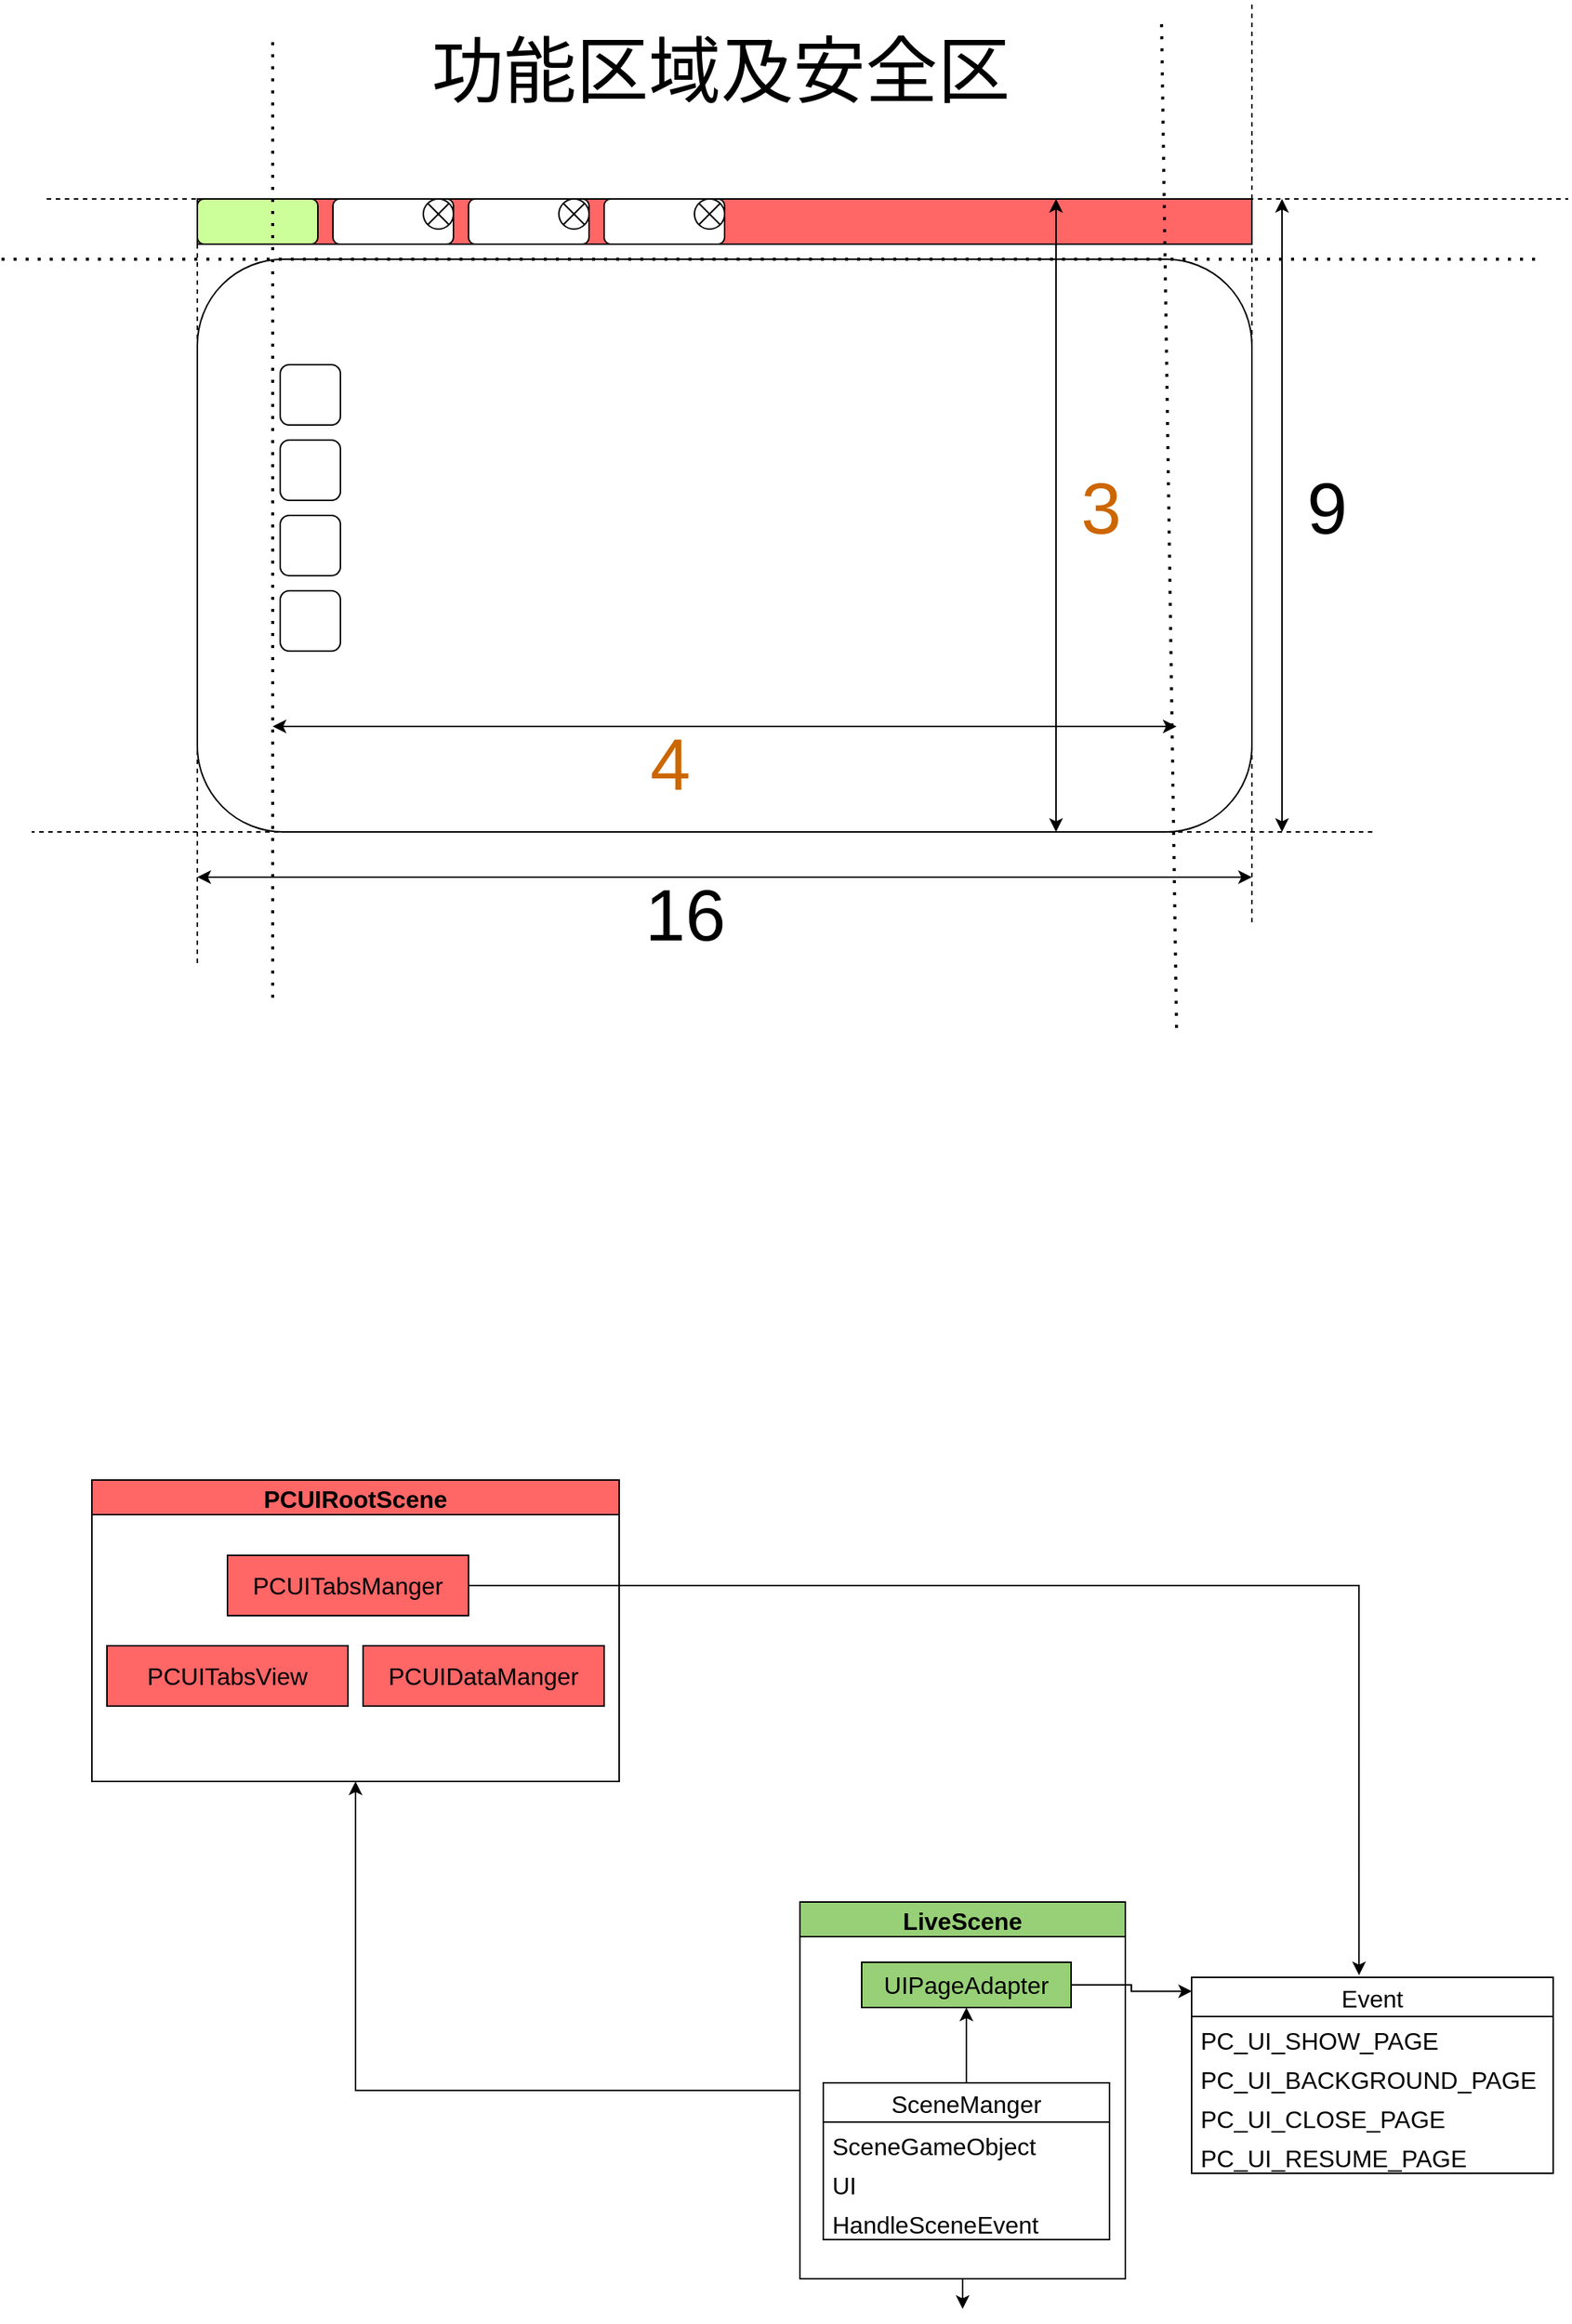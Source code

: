 <mxfile version="20.0.1" type="github">
  <diagram id="btAkh4fgomCn3OrSGPB2" name="Page-1">
    <mxGraphModel dx="2189" dy="1910" grid="1" gridSize="10" guides="1" tooltips="1" connect="1" arrows="1" fold="1" page="1" pageScale="1" pageWidth="827" pageHeight="1169" math="0" shadow="0">
      <root>
        <mxCell id="0" />
        <mxCell id="1" parent="0" />
        <mxCell id="JRh8TJ2VcHhwm4A270mN-1" value="" style="rounded=0;whiteSpace=wrap;html=1;fillColor=#FF6666;" vertex="1" parent="1">
          <mxGeometry x="60" y="50" width="700" height="30" as="geometry" />
        </mxCell>
        <mxCell id="JRh8TJ2VcHhwm4A270mN-2" value="" style="rounded=1;whiteSpace=wrap;html=1;" vertex="1" parent="1">
          <mxGeometry x="60" y="90" width="700" height="380" as="geometry" />
        </mxCell>
        <mxCell id="JRh8TJ2VcHhwm4A270mN-3" value="&lt;font style=&quot;font-size: 48px;&quot;&gt;16&lt;/font&gt;" style="text;html=1;strokeColor=none;fillColor=none;align=center;verticalAlign=middle;whiteSpace=wrap;rounded=0;" vertex="1" parent="1">
          <mxGeometry x="354" y="510" width="60" height="30" as="geometry" />
        </mxCell>
        <mxCell id="JRh8TJ2VcHhwm4A270mN-4" value="" style="endArrow=classic;startArrow=classic;html=1;rounded=0;" edge="1" parent="1">
          <mxGeometry width="50" height="50" relative="1" as="geometry">
            <mxPoint x="60" y="500" as="sourcePoint" />
            <mxPoint x="760" y="500" as="targetPoint" />
            <Array as="points" />
          </mxGeometry>
        </mxCell>
        <mxCell id="JRh8TJ2VcHhwm4A270mN-5" value="&lt;span style=&quot;font-size: 48px;&quot;&gt;9&lt;/span&gt;" style="text;html=1;strokeColor=none;fillColor=none;align=center;verticalAlign=middle;whiteSpace=wrap;rounded=0;" vertex="1" parent="1">
          <mxGeometry x="780" y="240" width="60" height="30" as="geometry" />
        </mxCell>
        <mxCell id="JRh8TJ2VcHhwm4A270mN-6" value="" style="endArrow=classic;startArrow=classic;html=1;rounded=0;" edge="1" parent="1">
          <mxGeometry width="50" height="50" relative="1" as="geometry">
            <mxPoint x="780" y="50" as="sourcePoint" />
            <mxPoint x="780" y="470" as="targetPoint" />
            <Array as="points" />
          </mxGeometry>
        </mxCell>
        <mxCell id="JRh8TJ2VcHhwm4A270mN-8" value="" style="rounded=1;whiteSpace=wrap;html=1;fontSize=48;fillColor=#CCFF99;" vertex="1" parent="1">
          <mxGeometry x="60" y="50" width="80" height="30" as="geometry" />
        </mxCell>
        <mxCell id="JRh8TJ2VcHhwm4A270mN-9" value="" style="rounded=1;whiteSpace=wrap;html=1;fontSize=48;" vertex="1" parent="1">
          <mxGeometry x="150" y="50" width="80" height="30" as="geometry" />
        </mxCell>
        <mxCell id="JRh8TJ2VcHhwm4A270mN-10" value="" style="rounded=1;whiteSpace=wrap;html=1;fontSize=48;" vertex="1" parent="1">
          <mxGeometry x="240" y="50" width="80" height="30" as="geometry" />
        </mxCell>
        <mxCell id="JRh8TJ2VcHhwm4A270mN-11" value="" style="rounded=1;whiteSpace=wrap;html=1;fontSize=48;" vertex="1" parent="1">
          <mxGeometry x="330" y="50" width="80" height="30" as="geometry" />
        </mxCell>
        <mxCell id="JRh8TJ2VcHhwm4A270mN-12" value="" style="shape=sumEllipse;perimeter=ellipsePerimeter;whiteSpace=wrap;html=1;backgroundOutline=1;fontFamily=Helvetica;fontSize=48;fontColor=default;align=center;strokeColor=default;fillColor=default;" vertex="1" parent="1">
          <mxGeometry x="390" y="50" width="20" height="20" as="geometry" />
        </mxCell>
        <mxCell id="JRh8TJ2VcHhwm4A270mN-14" value="" style="shape=sumEllipse;perimeter=ellipsePerimeter;whiteSpace=wrap;html=1;backgroundOutline=1;fontFamily=Helvetica;fontSize=48;fontColor=default;align=center;strokeColor=default;fillColor=default;" vertex="1" parent="1">
          <mxGeometry x="300" y="50" width="20" height="20" as="geometry" />
        </mxCell>
        <mxCell id="JRh8TJ2VcHhwm4A270mN-15" value="" style="shape=sumEllipse;perimeter=ellipsePerimeter;whiteSpace=wrap;html=1;backgroundOutline=1;fontFamily=Helvetica;fontSize=48;fontColor=default;align=center;strokeColor=default;fillColor=default;" vertex="1" parent="1">
          <mxGeometry x="210" y="50" width="20" height="20" as="geometry" />
        </mxCell>
        <mxCell id="JRh8TJ2VcHhwm4A270mN-17" value="" style="rounded=1;whiteSpace=wrap;html=1;fontSize=48;" vertex="1" parent="1">
          <mxGeometry x="115" y="160" width="40" height="40" as="geometry" />
        </mxCell>
        <mxCell id="JRh8TJ2VcHhwm4A270mN-18" value="" style="rounded=1;whiteSpace=wrap;html=1;fontSize=48;" vertex="1" parent="1">
          <mxGeometry x="115" y="210" width="40" height="40" as="geometry" />
        </mxCell>
        <mxCell id="JRh8TJ2VcHhwm4A270mN-19" value="" style="rounded=1;whiteSpace=wrap;html=1;fontSize=48;" vertex="1" parent="1">
          <mxGeometry x="115" y="260" width="40" height="40" as="geometry" />
        </mxCell>
        <mxCell id="JRh8TJ2VcHhwm4A270mN-20" value="" style="rounded=1;whiteSpace=wrap;html=1;fontSize=48;" vertex="1" parent="1">
          <mxGeometry x="115" y="310" width="40" height="40" as="geometry" />
        </mxCell>
        <mxCell id="JRh8TJ2VcHhwm4A270mN-24" value="" style="endArrow=none;dashed=1;html=1;rounded=0;fontSize=48;" edge="1" parent="1">
          <mxGeometry width="50" height="50" relative="1" as="geometry">
            <mxPoint x="-40" y="50" as="sourcePoint" />
            <mxPoint x="970" y="50" as="targetPoint" />
          </mxGeometry>
        </mxCell>
        <mxCell id="JRh8TJ2VcHhwm4A270mN-25" value="" style="endArrow=none;dashed=1;html=1;rounded=0;fontSize=48;" edge="1" parent="1">
          <mxGeometry width="50" height="50" relative="1" as="geometry">
            <mxPoint x="760" y="530" as="sourcePoint" />
            <mxPoint x="760" y="-81.429" as="targetPoint" />
          </mxGeometry>
        </mxCell>
        <mxCell id="JRh8TJ2VcHhwm4A270mN-27" value="" style="endArrow=none;dashed=1;html=1;rounded=0;fontSize=48;" edge="1" parent="1">
          <mxGeometry width="50" height="50" relative="1" as="geometry">
            <mxPoint x="840" y="470" as="sourcePoint" />
            <mxPoint x="-50" y="470" as="targetPoint" />
          </mxGeometry>
        </mxCell>
        <mxCell id="JRh8TJ2VcHhwm4A270mN-28" value="" style="endArrow=none;dashed=1;html=1;rounded=0;fontSize=48;" edge="1" parent="1">
          <mxGeometry width="50" height="50" relative="1" as="geometry">
            <mxPoint x="60" y="50" as="sourcePoint" />
            <mxPoint x="60" y="560" as="targetPoint" />
          </mxGeometry>
        </mxCell>
        <mxCell id="JRh8TJ2VcHhwm4A270mN-31" value="" style="endArrow=none;dashed=1;html=1;dashPattern=1 3;strokeWidth=2;rounded=0;fontSize=48;" edge="1" parent="1">
          <mxGeometry width="50" height="50" relative="1" as="geometry">
            <mxPoint x="-70" y="90" as="sourcePoint" />
            <mxPoint x="950" y="90" as="targetPoint" />
          </mxGeometry>
        </mxCell>
        <mxCell id="JRh8TJ2VcHhwm4A270mN-33" value="" style="endArrow=none;dashed=1;html=1;dashPattern=1 3;strokeWidth=2;rounded=0;fontSize=48;" edge="1" parent="1">
          <mxGeometry width="50" height="50" relative="1" as="geometry">
            <mxPoint x="110" y="580" as="sourcePoint" />
            <mxPoint x="110" y="-60" as="targetPoint" />
          </mxGeometry>
        </mxCell>
        <mxCell id="JRh8TJ2VcHhwm4A270mN-34" value="" style="endArrow=none;dashed=1;html=1;dashPattern=1 3;strokeWidth=2;rounded=0;fontSize=48;" edge="1" parent="1">
          <mxGeometry width="50" height="50" relative="1" as="geometry">
            <mxPoint x="710" y="600" as="sourcePoint" />
            <mxPoint x="700" y="-70" as="targetPoint" />
          </mxGeometry>
        </mxCell>
        <mxCell id="JRh8TJ2VcHhwm4A270mN-38" value="&lt;font color=&quot;#cc6600&quot; style=&quot;font-size: 48px;&quot;&gt;4&lt;/font&gt;" style="text;html=1;strokeColor=none;fillColor=none;align=center;verticalAlign=middle;whiteSpace=wrap;rounded=0;" vertex="1" parent="1">
          <mxGeometry x="344" y="410" width="60" height="30" as="geometry" />
        </mxCell>
        <mxCell id="JRh8TJ2VcHhwm4A270mN-39" value="" style="endArrow=classic;startArrow=classic;html=1;rounded=0;" edge="1" parent="1">
          <mxGeometry width="50" height="50" relative="1" as="geometry">
            <mxPoint x="110" y="400" as="sourcePoint" />
            <mxPoint x="710" y="400" as="targetPoint" />
            <Array as="points" />
          </mxGeometry>
        </mxCell>
        <mxCell id="JRh8TJ2VcHhwm4A270mN-40" value="&lt;span style=&quot;font-size: 48px;&quot;&gt;&lt;font color=&quot;#cc6600&quot;&gt;3&lt;/font&gt;&lt;/span&gt;" style="text;html=1;strokeColor=none;fillColor=none;align=center;verticalAlign=middle;whiteSpace=wrap;rounded=0;" vertex="1" parent="1">
          <mxGeometry x="630" y="240" width="60" height="30" as="geometry" />
        </mxCell>
        <mxCell id="JRh8TJ2VcHhwm4A270mN-41" value="" style="endArrow=classic;startArrow=classic;html=1;rounded=0;" edge="1" parent="1">
          <mxGeometry width="50" height="50" relative="1" as="geometry">
            <mxPoint x="630" y="50" as="sourcePoint" />
            <mxPoint x="630" y="470" as="targetPoint" />
            <Array as="points" />
          </mxGeometry>
        </mxCell>
        <mxCell id="JRh8TJ2VcHhwm4A270mN-44" value="&lt;font color=&quot;#000000&quot;&gt;功能区域及安全区&lt;/font&gt;" style="text;html=1;strokeColor=none;fillColor=none;align=center;verticalAlign=middle;whiteSpace=wrap;rounded=0;fontSize=48;fontColor=#CC6600;" vertex="1" parent="1">
          <mxGeometry x="60" y="-50" width="695" height="30" as="geometry" />
        </mxCell>
        <mxCell id="JRh8TJ2VcHhwm4A270mN-45" value="PCUIRootScene" style="swimlane;fontSize=16;fontColor=#000000;fillColor=#FF6666;" vertex="1" parent="1">
          <mxGeometry x="-10" y="900" width="350" height="200" as="geometry" />
        </mxCell>
        <UserObject label="PCUITabsManger" treeRoot="1" id="JRh8TJ2VcHhwm4A270mN-95">
          <mxCell style="whiteSpace=wrap;html=1;align=center;treeFolding=1;treeMoving=1;newEdgeStyle={&quot;edgeStyle&quot;:&quot;elbowEdgeStyle&quot;,&quot;startArrow&quot;:&quot;none&quot;,&quot;endArrow&quot;:&quot;none&quot;};fontSize=16;fontColor=#000000;fillColor=#FF6666;" vertex="1" parent="JRh8TJ2VcHhwm4A270mN-45">
            <mxGeometry x="90" y="50" width="160" height="40" as="geometry" />
          </mxCell>
        </UserObject>
        <UserObject label="PCUITabsView" treeRoot="1" id="JRh8TJ2VcHhwm4A270mN-101">
          <mxCell style="whiteSpace=wrap;html=1;align=center;treeFolding=1;treeMoving=1;newEdgeStyle={&quot;edgeStyle&quot;:&quot;elbowEdgeStyle&quot;,&quot;startArrow&quot;:&quot;none&quot;,&quot;endArrow&quot;:&quot;none&quot;};fontSize=16;fontColor=#000000;fillColor=#FF6666;" vertex="1" parent="JRh8TJ2VcHhwm4A270mN-45">
            <mxGeometry x="10" y="110" width="160" height="40" as="geometry" />
          </mxCell>
        </UserObject>
        <UserObject label="PCUIDataManger" treeRoot="1" id="JRh8TJ2VcHhwm4A270mN-100">
          <mxCell style="whiteSpace=wrap;html=1;align=center;treeFolding=1;treeMoving=1;newEdgeStyle={&quot;edgeStyle&quot;:&quot;elbowEdgeStyle&quot;,&quot;startArrow&quot;:&quot;none&quot;,&quot;endArrow&quot;:&quot;none&quot;};fontSize=16;fontColor=#000000;fillColor=#FF6666;" vertex="1" parent="JRh8TJ2VcHhwm4A270mN-45">
            <mxGeometry x="180" y="110" width="160" height="40" as="geometry" />
          </mxCell>
        </UserObject>
        <mxCell id="JRh8TJ2VcHhwm4A270mN-93" style="edgeStyle=orthogonalEdgeStyle;rounded=0;orthogonalLoop=1;jettySize=auto;html=1;fontSize=16;fontColor=#000000;entryX=0.5;entryY=1;entryDx=0;entryDy=0;" edge="1" parent="1" source="JRh8TJ2VcHhwm4A270mN-46" target="JRh8TJ2VcHhwm4A270mN-45">
          <mxGeometry relative="1" as="geometry">
            <mxPoint x="350" y="1050" as="targetPoint" />
          </mxGeometry>
        </mxCell>
        <mxCell id="JRh8TJ2VcHhwm4A270mN-111" style="edgeStyle=orthogonalEdgeStyle;rounded=0;orthogonalLoop=1;jettySize=auto;html=1;exitX=0.5;exitY=1;exitDx=0;exitDy=0;fontSize=16;fontColor=#000000;" edge="1" parent="1" source="JRh8TJ2VcHhwm4A270mN-46">
          <mxGeometry relative="1" as="geometry">
            <mxPoint x="568" y="1450" as="targetPoint" />
          </mxGeometry>
        </mxCell>
        <mxCell id="JRh8TJ2VcHhwm4A270mN-46" value="LiveScene" style="swimlane;fontSize=16;fontColor=#000000;fillColor=#97D077;" vertex="1" parent="1">
          <mxGeometry x="460" y="1180" width="216" height="250" as="geometry" />
        </mxCell>
        <mxCell id="JRh8TJ2VcHhwm4A270mN-92" style="edgeStyle=orthogonalEdgeStyle;rounded=0;orthogonalLoop=1;jettySize=auto;html=1;entryX=0.5;entryY=1;entryDx=0;entryDy=0;fontSize=16;fontColor=#000000;" edge="1" parent="JRh8TJ2VcHhwm4A270mN-46" source="JRh8TJ2VcHhwm4A270mN-54" target="JRh8TJ2VcHhwm4A270mN-90">
          <mxGeometry relative="1" as="geometry" />
        </mxCell>
        <mxCell id="JRh8TJ2VcHhwm4A270mN-54" value="SceneManger" style="swimlane;fontStyle=0;childLayout=stackLayout;horizontal=1;startSize=26;fillColor=none;horizontalStack=0;resizeParent=1;resizeParentMax=0;resizeLast=0;collapsible=1;marginBottom=0;fontSize=16;fontColor=#000000;" vertex="1" parent="JRh8TJ2VcHhwm4A270mN-46">
          <mxGeometry x="15.5" y="120" width="190" height="104" as="geometry" />
        </mxCell>
        <mxCell id="JRh8TJ2VcHhwm4A270mN-56" value="SceneGameObject" style="text;strokeColor=none;fillColor=none;align=left;verticalAlign=top;spacingLeft=4;spacingRight=4;overflow=hidden;rotatable=0;points=[[0,0.5],[1,0.5]];portConstraint=eastwest;fontSize=16;fontColor=#000000;" vertex="1" parent="JRh8TJ2VcHhwm4A270mN-54">
          <mxGeometry y="26" width="190" height="26" as="geometry" />
        </mxCell>
        <mxCell id="JRh8TJ2VcHhwm4A270mN-57" value="UI" style="text;strokeColor=none;fillColor=none;align=left;verticalAlign=top;spacingLeft=4;spacingRight=4;overflow=hidden;rotatable=0;points=[[0,0.5],[1,0.5]];portConstraint=eastwest;fontSize=16;fontColor=#000000;" vertex="1" parent="JRh8TJ2VcHhwm4A270mN-54">
          <mxGeometry y="52" width="190" height="26" as="geometry" />
        </mxCell>
        <mxCell id="JRh8TJ2VcHhwm4A270mN-112" value="HandleSceneEvent" style="text;strokeColor=none;fillColor=none;align=left;verticalAlign=top;spacingLeft=4;spacingRight=4;overflow=hidden;rotatable=0;points=[[0,0.5],[1,0.5]];portConstraint=eastwest;fontSize=16;fontColor=#000000;" vertex="1" parent="JRh8TJ2VcHhwm4A270mN-54">
          <mxGeometry y="78" width="190" height="26" as="geometry" />
        </mxCell>
        <mxCell id="JRh8TJ2VcHhwm4A270mN-90" value="UIPageAdapter" style="whiteSpace=wrap;html=1;align=center;verticalAlign=middle;treeFolding=1;treeMoving=1;newEdgeStyle={&quot;edgeStyle&quot;:&quot;elbowEdgeStyle&quot;,&quot;startArrow&quot;:&quot;none&quot;,&quot;endArrow&quot;:&quot;none&quot;};fontSize=16;fontColor=#000000;fillColor=#97D077;" vertex="1" parent="JRh8TJ2VcHhwm4A270mN-46">
          <mxGeometry x="41" y="40" width="139" height="30" as="geometry" />
        </mxCell>
        <mxCell id="JRh8TJ2VcHhwm4A270mN-102" value="Event" style="swimlane;fontStyle=0;childLayout=stackLayout;horizontal=1;startSize=26;fillColor=none;horizontalStack=0;resizeParent=1;resizeParentMax=0;resizeLast=0;collapsible=1;marginBottom=0;fontSize=16;fontColor=#000000;" vertex="1" parent="1">
          <mxGeometry x="720" y="1230" width="240" height="130" as="geometry" />
        </mxCell>
        <mxCell id="JRh8TJ2VcHhwm4A270mN-103" value="PC_UI_SHOW_PAGE" style="text;strokeColor=none;fillColor=none;align=left;verticalAlign=top;spacingLeft=4;spacingRight=4;overflow=hidden;rotatable=0;points=[[0,0.5],[1,0.5]];portConstraint=eastwest;fontSize=16;fontColor=#000000;" vertex="1" parent="JRh8TJ2VcHhwm4A270mN-102">
          <mxGeometry y="26" width="240" height="26" as="geometry" />
        </mxCell>
        <mxCell id="JRh8TJ2VcHhwm4A270mN-104" value="PC_UI_BACKGROUND_PAGE" style="text;strokeColor=none;fillColor=none;align=left;verticalAlign=top;spacingLeft=4;spacingRight=4;overflow=hidden;rotatable=0;points=[[0,0.5],[1,0.5]];portConstraint=eastwest;fontSize=16;fontColor=#000000;" vertex="1" parent="JRh8TJ2VcHhwm4A270mN-102">
          <mxGeometry y="52" width="240" height="26" as="geometry" />
        </mxCell>
        <mxCell id="JRh8TJ2VcHhwm4A270mN-105" value="PC_UI_CLOSE_PAGE" style="text;strokeColor=none;fillColor=none;align=left;verticalAlign=top;spacingLeft=4;spacingRight=4;overflow=hidden;rotatable=0;points=[[0,0.5],[1,0.5]];portConstraint=eastwest;fontSize=16;fontColor=#000000;" vertex="1" parent="JRh8TJ2VcHhwm4A270mN-102">
          <mxGeometry y="78" width="240" height="26" as="geometry" />
        </mxCell>
        <mxCell id="JRh8TJ2VcHhwm4A270mN-108" value="PC_UI_RESUME_PAGE" style="text;strokeColor=none;fillColor=none;align=left;verticalAlign=top;spacingLeft=4;spacingRight=4;overflow=hidden;rotatable=0;points=[[0,0.5],[1,0.5]];portConstraint=eastwest;fontSize=16;fontColor=#000000;" vertex="1" parent="JRh8TJ2VcHhwm4A270mN-102">
          <mxGeometry y="104" width="240" height="26" as="geometry" />
        </mxCell>
        <mxCell id="JRh8TJ2VcHhwm4A270mN-109" style="edgeStyle=orthogonalEdgeStyle;rounded=0;orthogonalLoop=1;jettySize=auto;html=1;entryX=0.001;entryY=0.071;entryDx=0;entryDy=0;entryPerimeter=0;fontSize=16;fontColor=#000000;" edge="1" parent="1" source="JRh8TJ2VcHhwm4A270mN-90" target="JRh8TJ2VcHhwm4A270mN-102">
          <mxGeometry relative="1" as="geometry" />
        </mxCell>
        <mxCell id="JRh8TJ2VcHhwm4A270mN-110" style="edgeStyle=orthogonalEdgeStyle;rounded=0;orthogonalLoop=1;jettySize=auto;html=1;fontSize=16;fontColor=#000000;entryX=0.463;entryY=-0.011;entryDx=0;entryDy=0;entryPerimeter=0;" edge="1" parent="1" source="JRh8TJ2VcHhwm4A270mN-95" target="JRh8TJ2VcHhwm4A270mN-102">
          <mxGeometry relative="1" as="geometry">
            <mxPoint x="270" y="990" as="targetPoint" />
          </mxGeometry>
        </mxCell>
      </root>
    </mxGraphModel>
  </diagram>
</mxfile>
